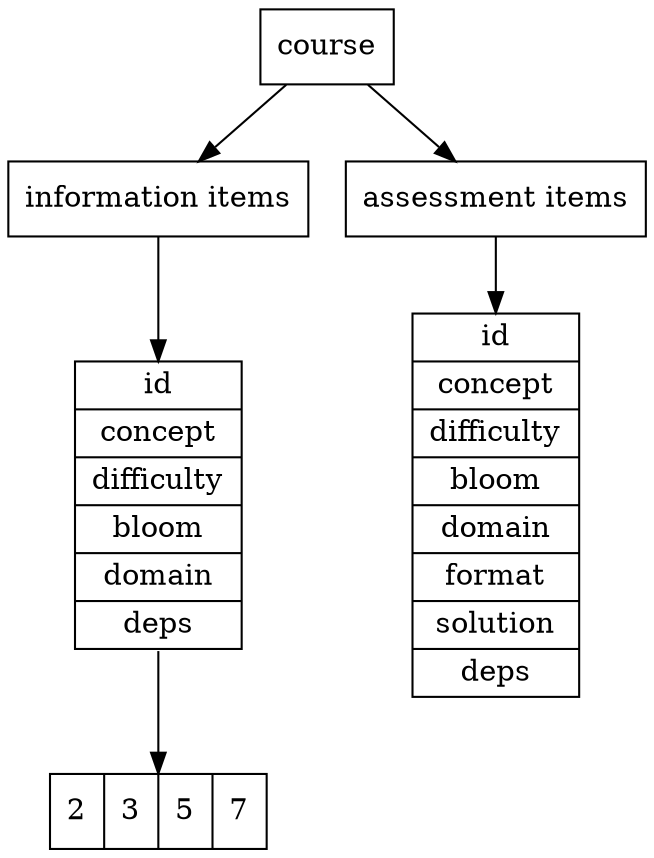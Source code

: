 digraph System {

  rankdir = TB;
  node  [shape=record];

  course           [label="course"] 

  lesson           [label="information items"] 
  information_item [label="{id|concept|difficulty|bloom|domain|<deps>deps}"]
  information_ids  [label="2|3|5|7"]

  assessment       [label="assessment items"] 
  assessment_item  [label="{id|concept|difficulty|bloom|domain|format|solution|deps}"]

  course                 -> lesson
  course                 -> assessment
  lesson                 -> information_item
  assessment             -> assessment_item 
  information_item:deps  -> information_ids

}

